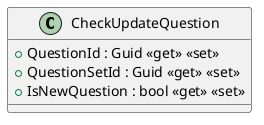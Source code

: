 @startuml
class CheckUpdateQuestion {
    + QuestionId : Guid <<get>> <<set>>
    + QuestionSetId : Guid <<get>> <<set>>
    + IsNewQuestion : bool <<get>> <<set>>
}
@enduml